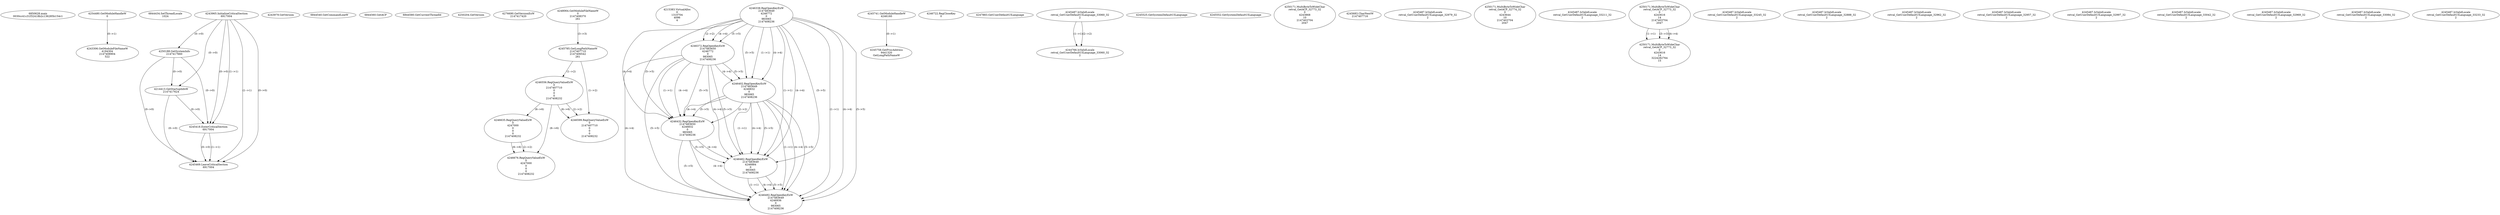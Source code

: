 // Global SCDG with merge call
digraph {
	0 [label="6850628.main
0030cc41c31f32418b2c136285b154c1"]
	1 [label="4254480.GetModuleHandleW
0"]
	2 [label="6844434.SetThreadLocale
1024"]
	3 [label="4243965.InitializeCriticalSection
6917004"]
	4 [label="4243979.GetVersion
"]
	5 [label="4250188.GetSystemInfo
2147417660"]
	3 -> 5 [label="(0-->0)"]
	6 [label="6844540.GetCommandLineW
"]
	7 [label="4214413.GetStartupInfoW
2147417624"]
	3 -> 7 [label="(0-->0)"]
	5 -> 7 [label="(0-->0)"]
	8 [label="6844560.GetACP
"]
	9 [label="6844580.GetCurrentThreadId
"]
	10 [label="4250204.GetVersion
"]
	11 [label="4276690.GetVersionExW
2147417420"]
	12 [label="4243306.GetModuleFileNameW
4194304
2147408904
522"]
	1 -> 12 [label="(0-->1)"]
	13 [label="4248064.GetModuleFileNameW
0
2147408370
261"]
	14 [label="4215383.VirtualAlloc
0
1310704
4096
4"]
	15 [label="4246338.RegOpenKeyExW
2147483649
4246772
0
983065
2147408236"]
	16 [label="4246372.RegOpenKeyExW
2147483650
4246772
0
983065
2147408236"]
	15 -> 16 [label="(2-->2)"]
	15 -> 16 [label="(4-->4)"]
	15 -> 16 [label="(5-->5)"]
	17 [label="4245741.GetModuleHandleW
4246160"]
	18 [label="4245758.GetProcAddress
9441320
GetLongPathNameW"]
	17 -> 18 [label="(0-->1)"]
	19 [label="4245785.GetLongPathNameW
2147407710
2147406542
261"]
	13 -> 19 [label="(3-->3)"]
	20 [label="4246556.RegQueryValueExW
0
2147407710
0
0
0
2147408232"]
	19 -> 20 [label="(1-->2)"]
	21 [label="4246599.RegQueryValueExW
0
2147407710
0
0
0
2147408232"]
	19 -> 21 [label="(1-->2)"]
	20 -> 21 [label="(2-->2)"]
	20 -> 21 [label="(6-->6)"]
	22 [label="4246722.RegCloseKey
0"]
	23 [label="4247883.GetUserDefaultUILanguage
"]
	24 [label="4245418.EnterCriticalSection
6917004"]
	3 -> 24 [label="(1-->1)"]
	3 -> 24 [label="(0-->0)"]
	5 -> 24 [label="(0-->0)"]
	7 -> 24 [label="(0-->0)"]
	25 [label="4245469.LeaveCriticalSection
6917004"]
	3 -> 25 [label="(1-->1)"]
	24 -> 25 [label="(1-->1)"]
	3 -> 25 [label="(0-->0)"]
	5 -> 25 [label="(0-->0)"]
	7 -> 25 [label="(0-->0)"]
	24 -> 25 [label="(0-->0)"]
	26 [label="4245487.IsValidLocale
retval_GetUserDefaultUILanguage_33060_32
2"]
	27 [label="4244766.IsValidLocale
retval_GetUserDefaultUILanguage_33060_32
2"]
	26 -> 27 [label="(1-->1)"]
	26 -> 27 [label="(2-->2)"]
	28 [label="4245525.GetSystemDefaultUILanguage
"]
	29 [label="4245552.GetSystemDefaultUILanguage
"]
	30 [label="4250171.MultiByteToWideChar
retval_GetACP_32773_32
0
4243868
10
2147403704
2047"]
	31 [label="4246402.RegOpenKeyExW
2147483649
4246832
0
983065
2147408236"]
	15 -> 31 [label="(1-->1)"]
	15 -> 31 [label="(4-->4)"]
	16 -> 31 [label="(4-->4)"]
	15 -> 31 [label="(5-->5)"]
	16 -> 31 [label="(5-->5)"]
	32 [label="4246432.RegOpenKeyExW
2147483650
4246832
0
983065
2147408236"]
	16 -> 32 [label="(1-->1)"]
	31 -> 32 [label="(2-->2)"]
	15 -> 32 [label="(4-->4)"]
	16 -> 32 [label="(4-->4)"]
	31 -> 32 [label="(4-->4)"]
	15 -> 32 [label="(5-->5)"]
	16 -> 32 [label="(5-->5)"]
	31 -> 32 [label="(5-->5)"]
	33 [label="4245683.CharNextW
2147407716"]
	34 [label="4246635.RegQueryValueExW
0
4247000
0
0
0
2147408232"]
	20 -> 34 [label="(6-->6)"]
	35 [label="4245487.IsValidLocale
retval_GetUserDefaultUILanguage_32979_32
2"]
	36 [label="4250171.MultiByteToWideChar
retval_GetACP_32774_32
0
4243644
10
2147403704
2047"]
	37 [label="4245487.IsValidLocale
retval_GetUserDefaultUILanguage_33211_32
2"]
	38 [label="4250171.MultiByteToWideChar
retval_GetACP_32773_32
0
4243616
14
2147403704
2047"]
	39 [label="4245487.IsValidLocale
retval_GetUserDefaultUILanguage_33245_32
2"]
	40 [label="4250171.MultiByteToWideChar
retval_GetACP_32773_32
0
4243616
14
3224282764
15"]
	38 -> 40 [label="(1-->1)"]
	38 -> 40 [label="(3-->3)"]
	38 -> 40 [label="(4-->4)"]
	41 [label="4245487.IsValidLocale
retval_GetUserDefaultUILanguage_32888_32
2"]
	42 [label="4245487.IsValidLocale
retval_GetUserDefaultUILanguage_32962_32
2"]
	43 [label="4245487.IsValidLocale
retval_GetUserDefaultUILanguage_32957_32
2"]
	44 [label="4246462.RegOpenKeyExW
2147483649
4246884
0
983065
2147408236"]
	15 -> 44 [label="(1-->1)"]
	31 -> 44 [label="(1-->1)"]
	15 -> 44 [label="(4-->4)"]
	16 -> 44 [label="(4-->4)"]
	31 -> 44 [label="(4-->4)"]
	32 -> 44 [label="(4-->4)"]
	15 -> 44 [label="(5-->5)"]
	16 -> 44 [label="(5-->5)"]
	31 -> 44 [label="(5-->5)"]
	32 -> 44 [label="(5-->5)"]
	45 [label="4246492.RegOpenKeyExW
2147483649
4246936
0
983065
2147408236"]
	15 -> 45 [label="(1-->1)"]
	31 -> 45 [label="(1-->1)"]
	44 -> 45 [label="(1-->1)"]
	15 -> 45 [label="(4-->4)"]
	16 -> 45 [label="(4-->4)"]
	31 -> 45 [label="(4-->4)"]
	32 -> 45 [label="(4-->4)"]
	44 -> 45 [label="(4-->4)"]
	15 -> 45 [label="(5-->5)"]
	16 -> 45 [label="(5-->5)"]
	31 -> 45 [label="(5-->5)"]
	32 -> 45 [label="(5-->5)"]
	44 -> 45 [label="(5-->5)"]
	46 [label="4245487.IsValidLocale
retval_GetUserDefaultUILanguage_32997_32
2"]
	47 [label="4246676.RegQueryValueExW
0
4247000
0
0
0
2147408232"]
	34 -> 47 [label="(2-->2)"]
	20 -> 47 [label="(6-->6)"]
	34 -> 47 [label="(6-->6)"]
	48 [label="4245487.IsValidLocale
retval_GetUserDefaultUILanguage_33042_32
2"]
	49 [label="4245487.IsValidLocale
retval_GetUserDefaultUILanguage_32969_32
2"]
	50 [label="4245487.IsValidLocale
retval_GetUserDefaultUILanguage_33084_32
2"]
	51 [label="4245487.IsValidLocale
retval_GetUserDefaultUILanguage_33233_32
2"]
}
